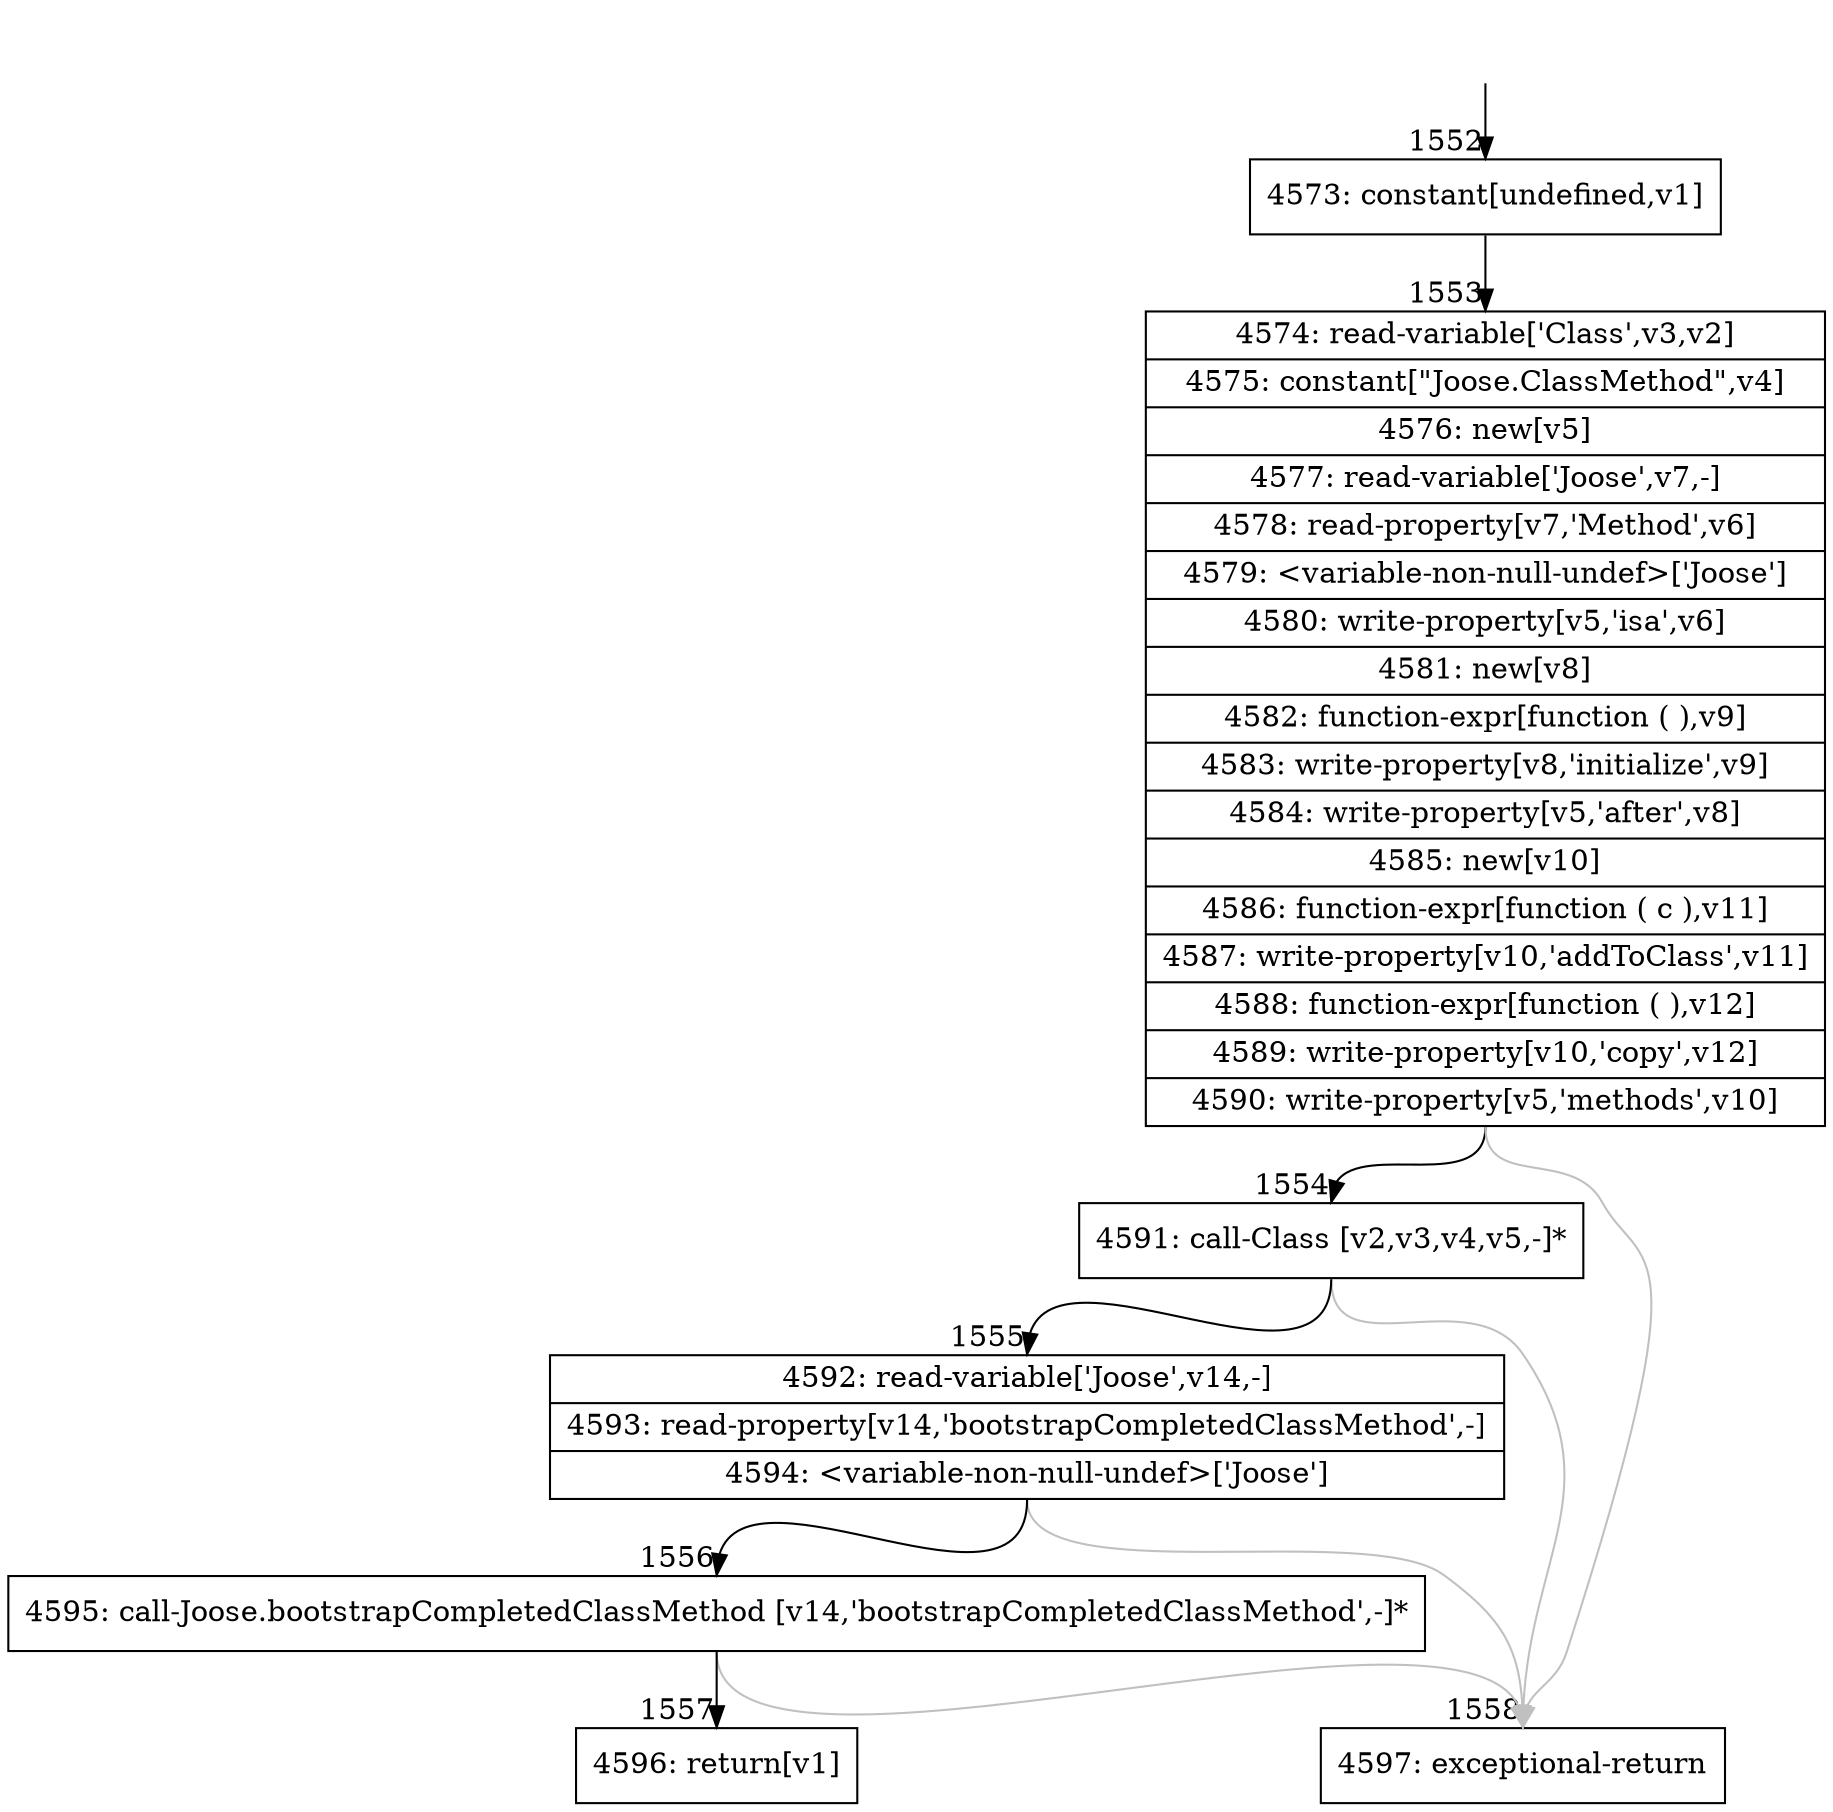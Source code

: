 digraph {
rankdir="TD"
BB_entry182[shape=none,label=""];
BB_entry182 -> BB1552 [tailport=s, headport=n, headlabel="    1552"]
BB1552 [shape=record label="{4573: constant[undefined,v1]}" ] 
BB1552 -> BB1553 [tailport=s, headport=n, headlabel="      1553"]
BB1553 [shape=record label="{4574: read-variable['Class',v3,v2]|4575: constant[\"Joose.ClassMethod\",v4]|4576: new[v5]|4577: read-variable['Joose',v7,-]|4578: read-property[v7,'Method',v6]|4579: \<variable-non-null-undef\>['Joose']|4580: write-property[v5,'isa',v6]|4581: new[v8]|4582: function-expr[function ( ),v9]|4583: write-property[v8,'initialize',v9]|4584: write-property[v5,'after',v8]|4585: new[v10]|4586: function-expr[function ( c ),v11]|4587: write-property[v10,'addToClass',v11]|4588: function-expr[function ( ),v12]|4589: write-property[v10,'copy',v12]|4590: write-property[v5,'methods',v10]}" ] 
BB1553 -> BB1554 [tailport=s, headport=n, headlabel="      1554"]
BB1553 -> BB1558 [tailport=s, headport=n, color=gray, headlabel="      1558"]
BB1554 [shape=record label="{4591: call-Class [v2,v3,v4,v5,-]*}" ] 
BB1554 -> BB1555 [tailport=s, headport=n, headlabel="      1555"]
BB1554 -> BB1558 [tailport=s, headport=n, color=gray]
BB1555 [shape=record label="{4592: read-variable['Joose',v14,-]|4593: read-property[v14,'bootstrapCompletedClassMethod',-]|4594: \<variable-non-null-undef\>['Joose']}" ] 
BB1555 -> BB1556 [tailport=s, headport=n, headlabel="      1556"]
BB1555 -> BB1558 [tailport=s, headport=n, color=gray]
BB1556 [shape=record label="{4595: call-Joose.bootstrapCompletedClassMethod [v14,'bootstrapCompletedClassMethod',-]*}" ] 
BB1556 -> BB1557 [tailport=s, headport=n, headlabel="      1557"]
BB1556 -> BB1558 [tailport=s, headport=n, color=gray]
BB1557 [shape=record label="{4596: return[v1]}" ] 
BB1558 [shape=record label="{4597: exceptional-return}" ] 
//#$~ 1775
}
